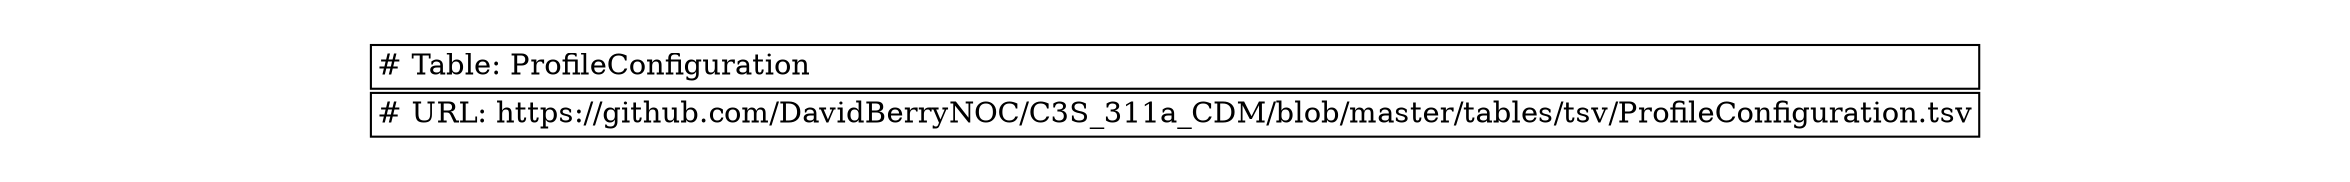 digraph ProfileConfiguration {
node [color=white]
ProfileConfiguration [label=<<TABLE BORDER="0" CELLBORDER="1" CELLSPACING="2" COLOR="BLACK">
<TR><TD COLSPAN="" ALIGN="left"># Table: ProfileConfiguration</TD></TR>
<TR><TD COLSPAN="" ALIGN="left"># URL: https://github.com/DavidBerryNOC/C3S_311a_CDM/blob/master/tables/tsv/ProfileConfiguration.tsv</TD></TR>
</TABLE>>];
}
